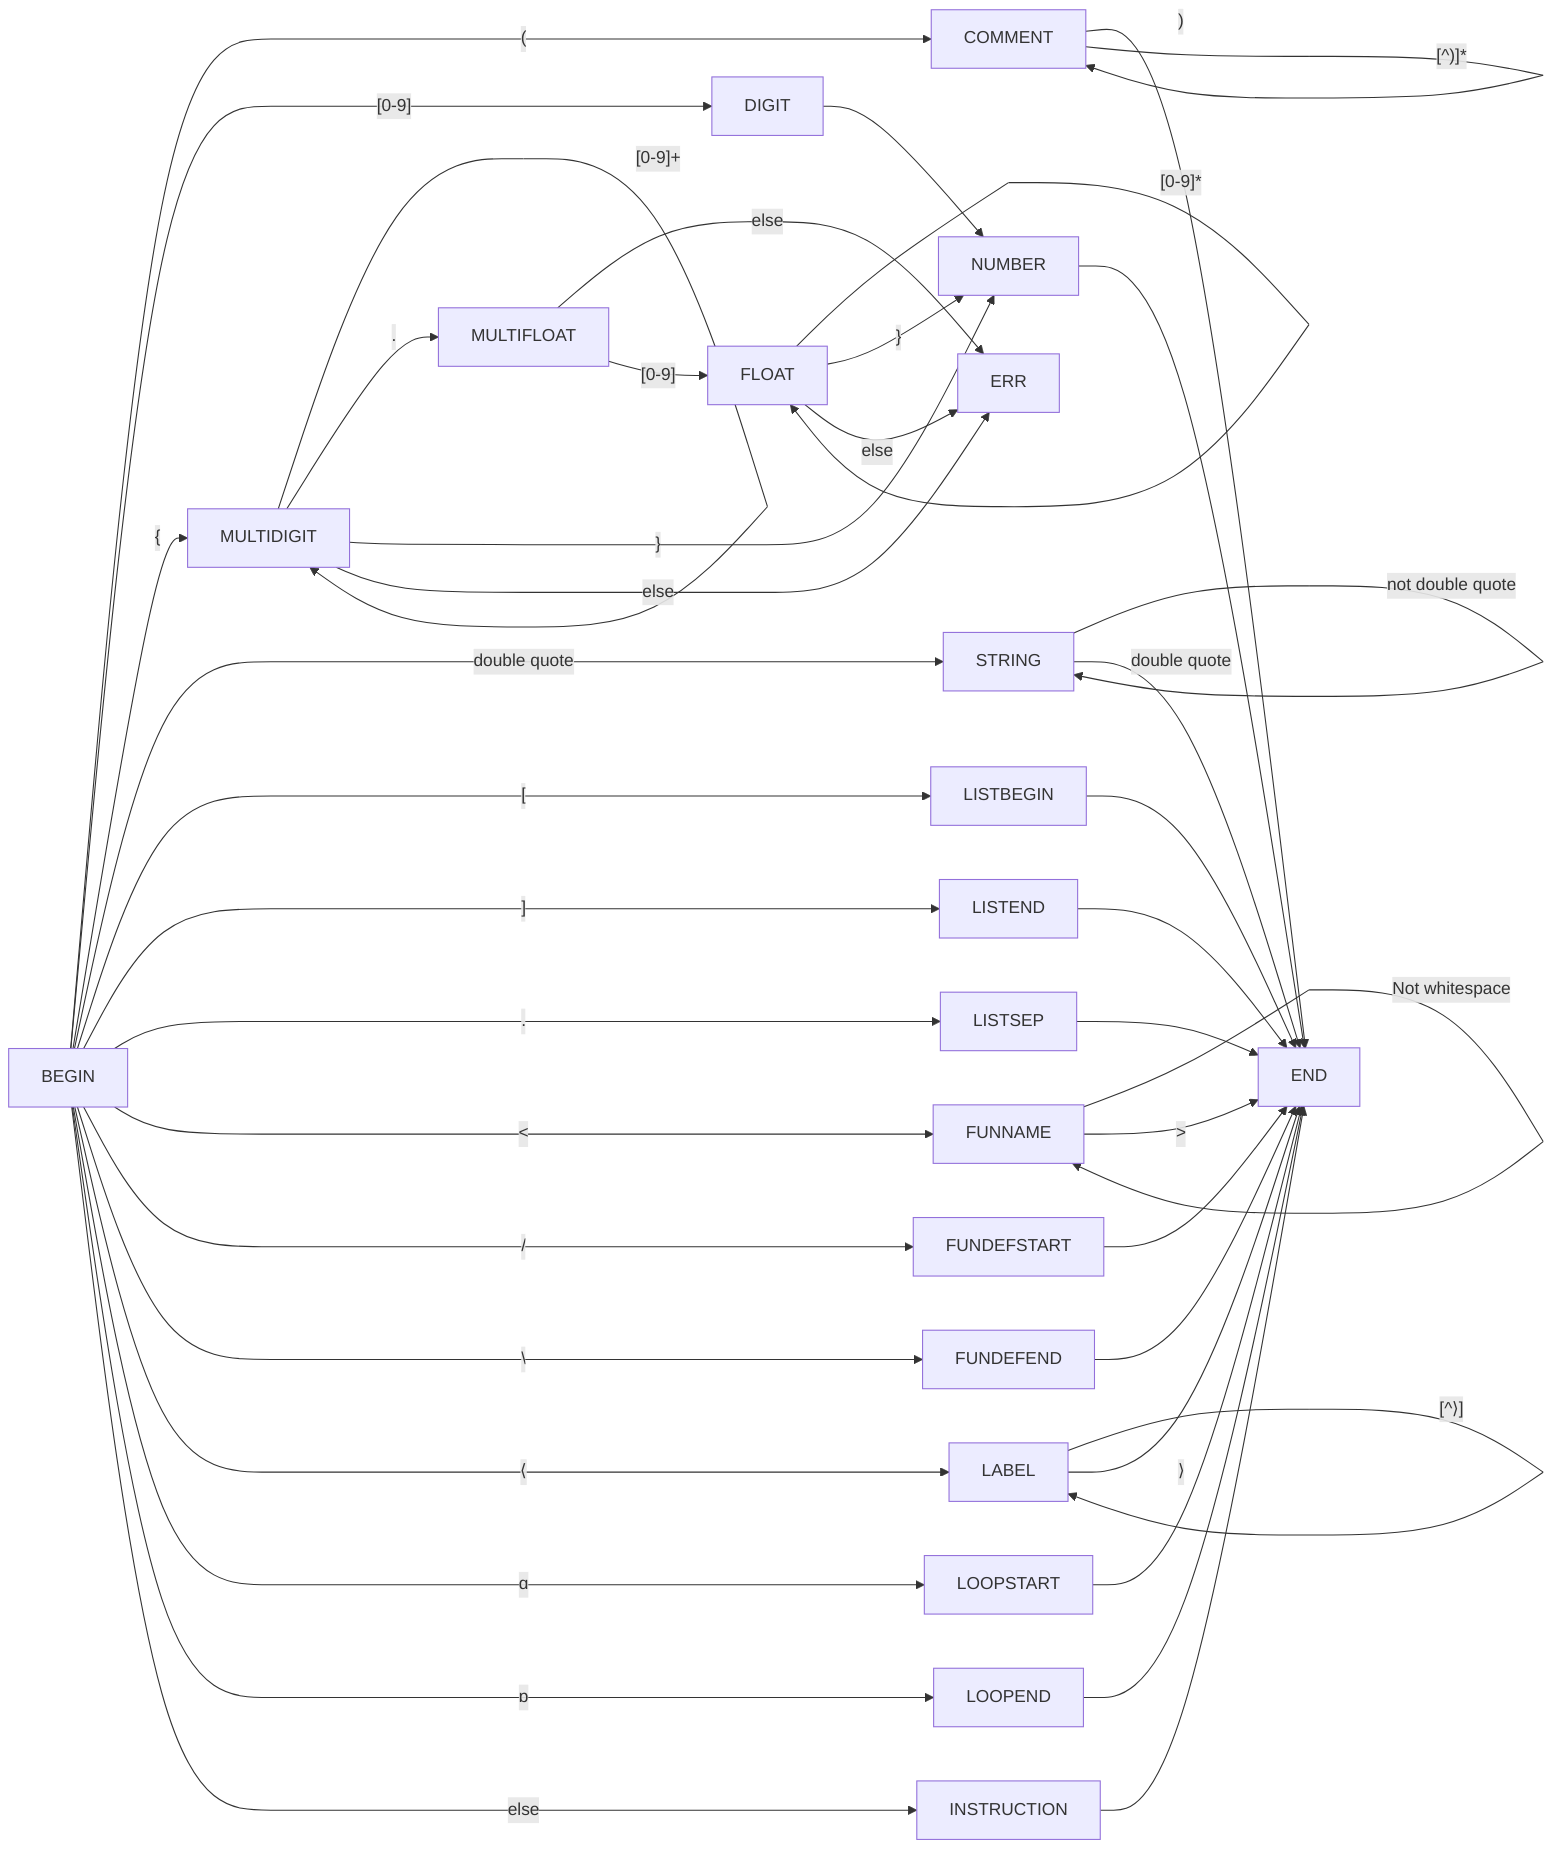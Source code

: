 graph LR
    BEGIN -- "(" --> COMMENT -- ")" --> END
    COMMENT -- "[^)]*" --> COMMENT
    %% any number of non-) characters

    %% Numbers
    BEGIN -- "[0-9]" --> DIGIT
    BEGIN -- "{" --> MULTIDIGIT
    DIGIT --> NUMBER
    MULTIDIGIT -- "[0-9]+" --> MULTIDIGIT
    FLOAT -- "[0-9]*" --> FLOAT
    MULTIDIGIT -- "." --> MULTIFLOAT
    MULTIDIGIT -- "}" --> NUMBER
    MULTIDIGIT -- "else" --> ERR
    MULTIFLOAT -- "else" --> ERR
    MULTIFLOAT -- "[0-9]" --> FLOAT
    FLOAT -- "}" --> NUMBER
    FLOAT -- "else" --> ERR
    NUMBER --> END

    %% Strings
    BEGIN -- "double quote" --> STRING
    STRING -- "not double quote" --> STRING
    STRING -- "double quote" --> END

    %% Lists
    BEGIN -- "[" --> LISTBEGIN
    BEGIN -- "]" --> LISTEND
    BEGIN -- "." --> LISTSEP
    LISTBEGIN & LISTEND & LISTSEP --> END

    %% Functions
    BEGIN -- "<" --> FUNNAME
    FUNNAME -- "Not whitespace" --> FUNNAME
    FUNNAME -- ">" --> END
    BEGIN -- "/" --> FUNDEFSTART --> END
    BEGIN -- "\" --> FUNDEFEND --> END

    %% Label Definition
    BEGIN -- "⟨" --> LABEL
    LABEL -- "[^⟩]" --> LABEL
    LABEL -- "⟩" --> END


    %% For-Loop
    BEGIN -- "ɑ" --> LOOPSTART --> END
    BEGIN -- "ɒ" --> LOOPEND --> END

    %% Everything else
    BEGIN -- "else" --> INSTRUCTION --> END